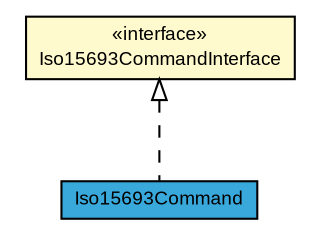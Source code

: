 #!/usr/local/bin/dot
#
# Class diagram 
# Generated by UMLGraph version R5_7_2-3-gee82a7 (http://www.umlgraph.org/)
#

digraph G {
	edge [fontname="arial",fontsize=10,labelfontname="arial",labelfontsize=10];
	node [fontname="arial",fontsize=10,shape=plaintext];
	nodesep=0.25;
	ranksep=0.5;
	// com.st.st25sdk.command.Iso15693CommandInterface
	c13407 [label=<<table title="com.st.st25sdk.command.Iso15693CommandInterface" border="0" cellborder="1" cellspacing="0" cellpadding="2" port="p" bgcolor="lemonChiffon" href="./Iso15693CommandInterface.html">
		<tr><td><table border="0" cellspacing="0" cellpadding="1">
<tr><td align="center" balign="center"> &#171;interface&#187; </td></tr>
<tr><td align="center" balign="center"> Iso15693CommandInterface </td></tr>
		</table></td></tr>
		</table>>, URL="./Iso15693CommandInterface.html", fontname="arial", fontcolor="black", fontsize=9.0];
	// com.st.st25sdk.command.Iso15693Command
	c13408 [label=<<table title="com.st.st25sdk.command.Iso15693Command" border="0" cellborder="1" cellspacing="0" cellpadding="2" port="p" bgcolor="#39a9dc" href="./Iso15693Command.html">
		<tr><td><table border="0" cellspacing="0" cellpadding="1">
<tr><td align="center" balign="center"> Iso15693Command </td></tr>
		</table></td></tr>
		</table>>, URL="./Iso15693Command.html", fontname="arial", fontcolor="black", fontsize=9.0];
	//com.st.st25sdk.command.Iso15693Command implements com.st.st25sdk.command.Iso15693CommandInterface
	c13407:p -> c13408:p [dir=back,arrowtail=empty,style=dashed];
}

